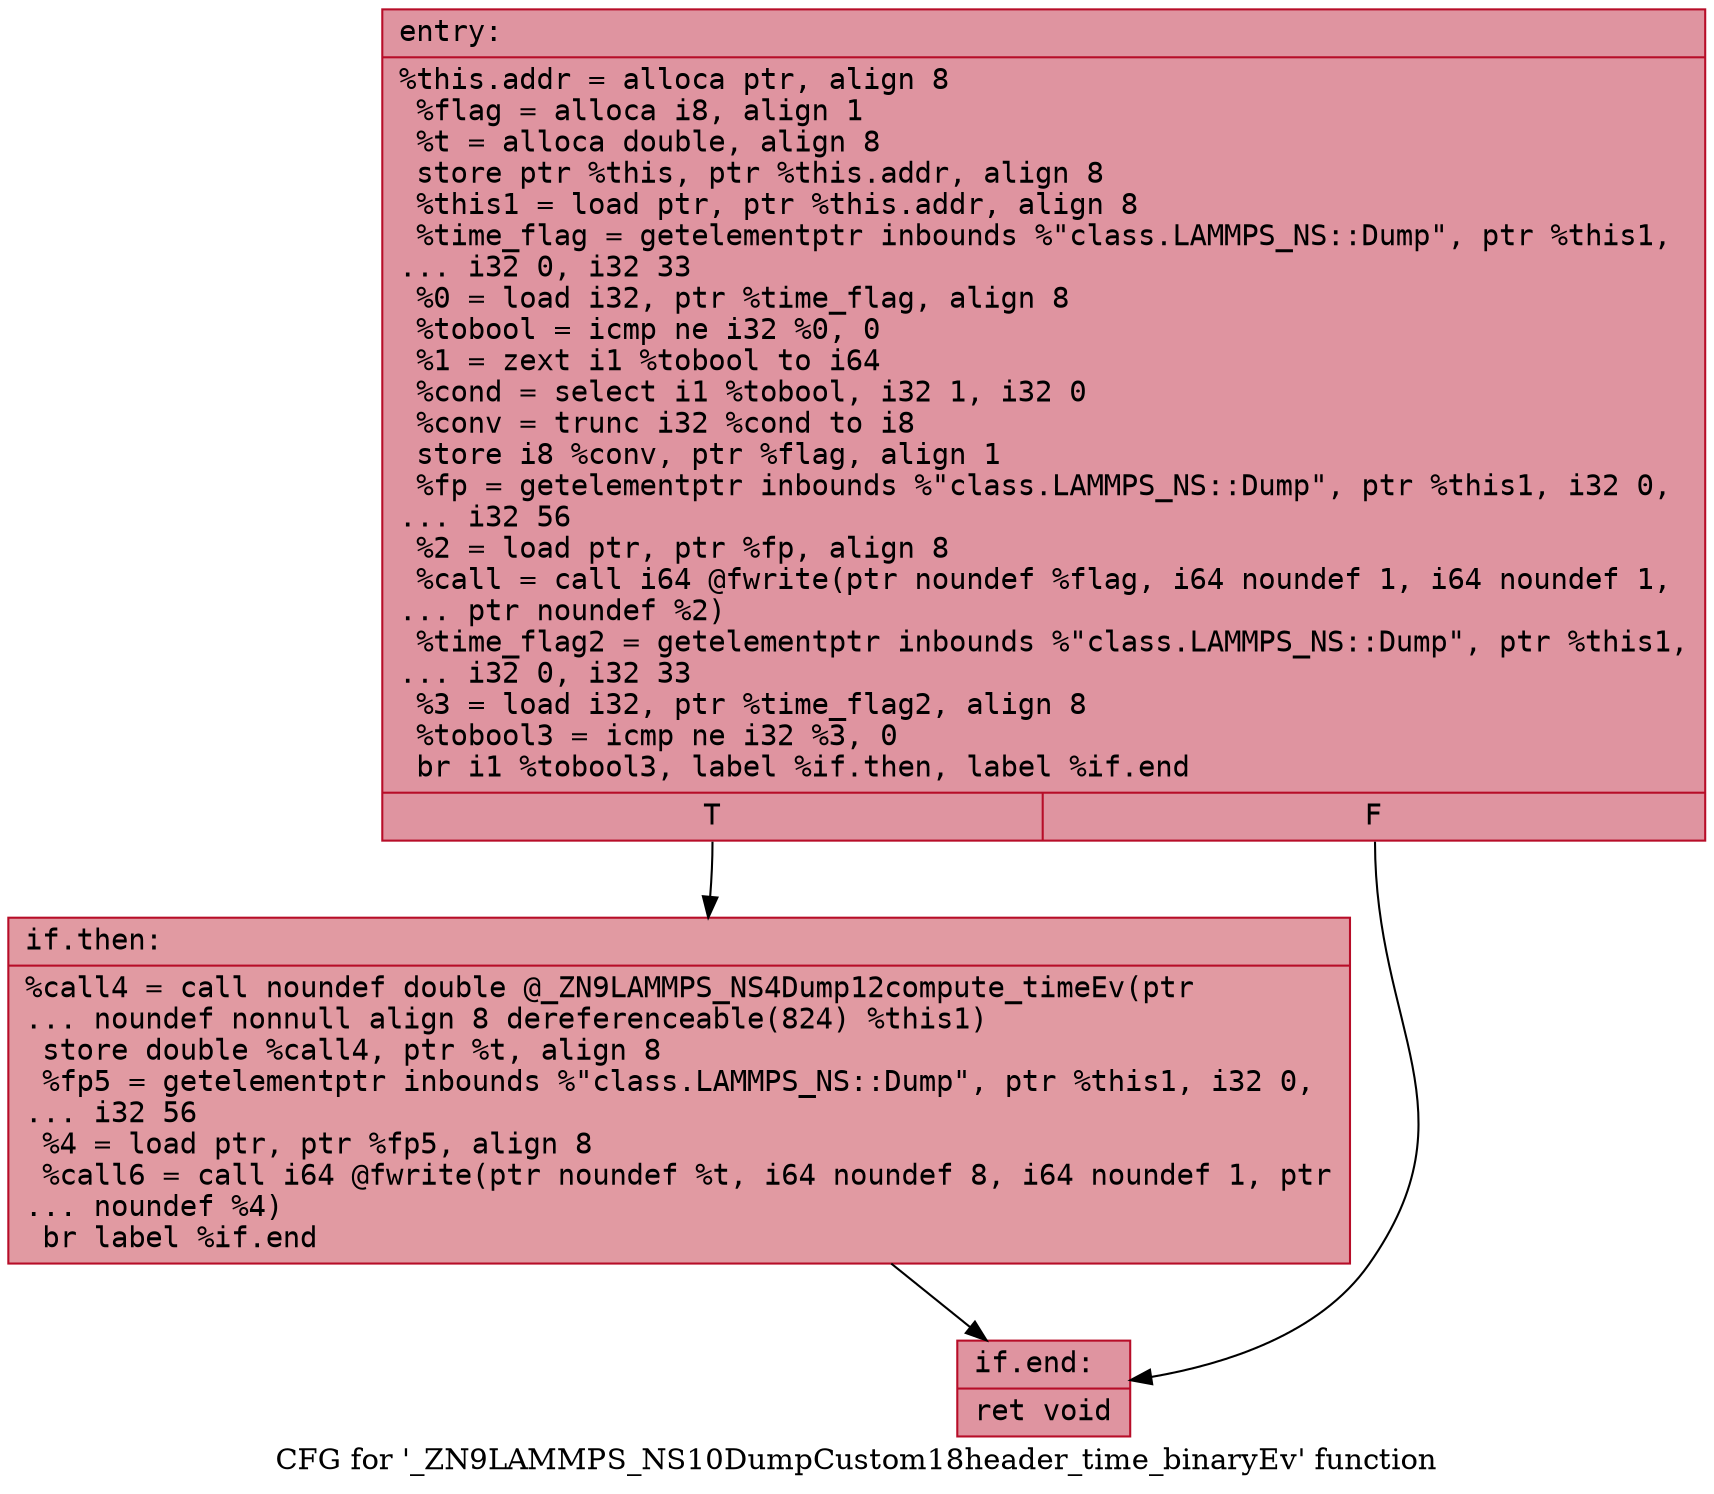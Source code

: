 digraph "CFG for '_ZN9LAMMPS_NS10DumpCustom18header_time_binaryEv' function" {
	label="CFG for '_ZN9LAMMPS_NS10DumpCustom18header_time_binaryEv' function";

	Node0x55d03a751fc0 [shape=record,color="#b70d28ff", style=filled, fillcolor="#b70d2870" fontname="Courier",label="{entry:\l|  %this.addr = alloca ptr, align 8\l  %flag = alloca i8, align 1\l  %t = alloca double, align 8\l  store ptr %this, ptr %this.addr, align 8\l  %this1 = load ptr, ptr %this.addr, align 8\l  %time_flag = getelementptr inbounds %\"class.LAMMPS_NS::Dump\", ptr %this1,\l... i32 0, i32 33\l  %0 = load i32, ptr %time_flag, align 8\l  %tobool = icmp ne i32 %0, 0\l  %1 = zext i1 %tobool to i64\l  %cond = select i1 %tobool, i32 1, i32 0\l  %conv = trunc i32 %cond to i8\l  store i8 %conv, ptr %flag, align 1\l  %fp = getelementptr inbounds %\"class.LAMMPS_NS::Dump\", ptr %this1, i32 0,\l... i32 56\l  %2 = load ptr, ptr %fp, align 8\l  %call = call i64 @fwrite(ptr noundef %flag, i64 noundef 1, i64 noundef 1,\l... ptr noundef %2)\l  %time_flag2 = getelementptr inbounds %\"class.LAMMPS_NS::Dump\", ptr %this1,\l... i32 0, i32 33\l  %3 = load i32, ptr %time_flag2, align 8\l  %tobool3 = icmp ne i32 %3, 0\l  br i1 %tobool3, label %if.then, label %if.end\l|{<s0>T|<s1>F}}"];
	Node0x55d03a751fc0:s0 -> Node0x55d03a752dc0[tooltip="entry -> if.then\nProbability 62.50%" ];
	Node0x55d03a751fc0:s1 -> Node0x55d03a752e30[tooltip="entry -> if.end\nProbability 37.50%" ];
	Node0x55d03a752dc0 [shape=record,color="#b70d28ff", style=filled, fillcolor="#bb1b2c70" fontname="Courier",label="{if.then:\l|  %call4 = call noundef double @_ZN9LAMMPS_NS4Dump12compute_timeEv(ptr\l... noundef nonnull align 8 dereferenceable(824) %this1)\l  store double %call4, ptr %t, align 8\l  %fp5 = getelementptr inbounds %\"class.LAMMPS_NS::Dump\", ptr %this1, i32 0,\l... i32 56\l  %4 = load ptr, ptr %fp5, align 8\l  %call6 = call i64 @fwrite(ptr noundef %t, i64 noundef 8, i64 noundef 1, ptr\l... noundef %4)\l  br label %if.end\l}"];
	Node0x55d03a752dc0 -> Node0x55d03a752e30[tooltip="if.then -> if.end\nProbability 100.00%" ];
	Node0x55d03a752e30 [shape=record,color="#b70d28ff", style=filled, fillcolor="#b70d2870" fontname="Courier",label="{if.end:\l|  ret void\l}"];
}
